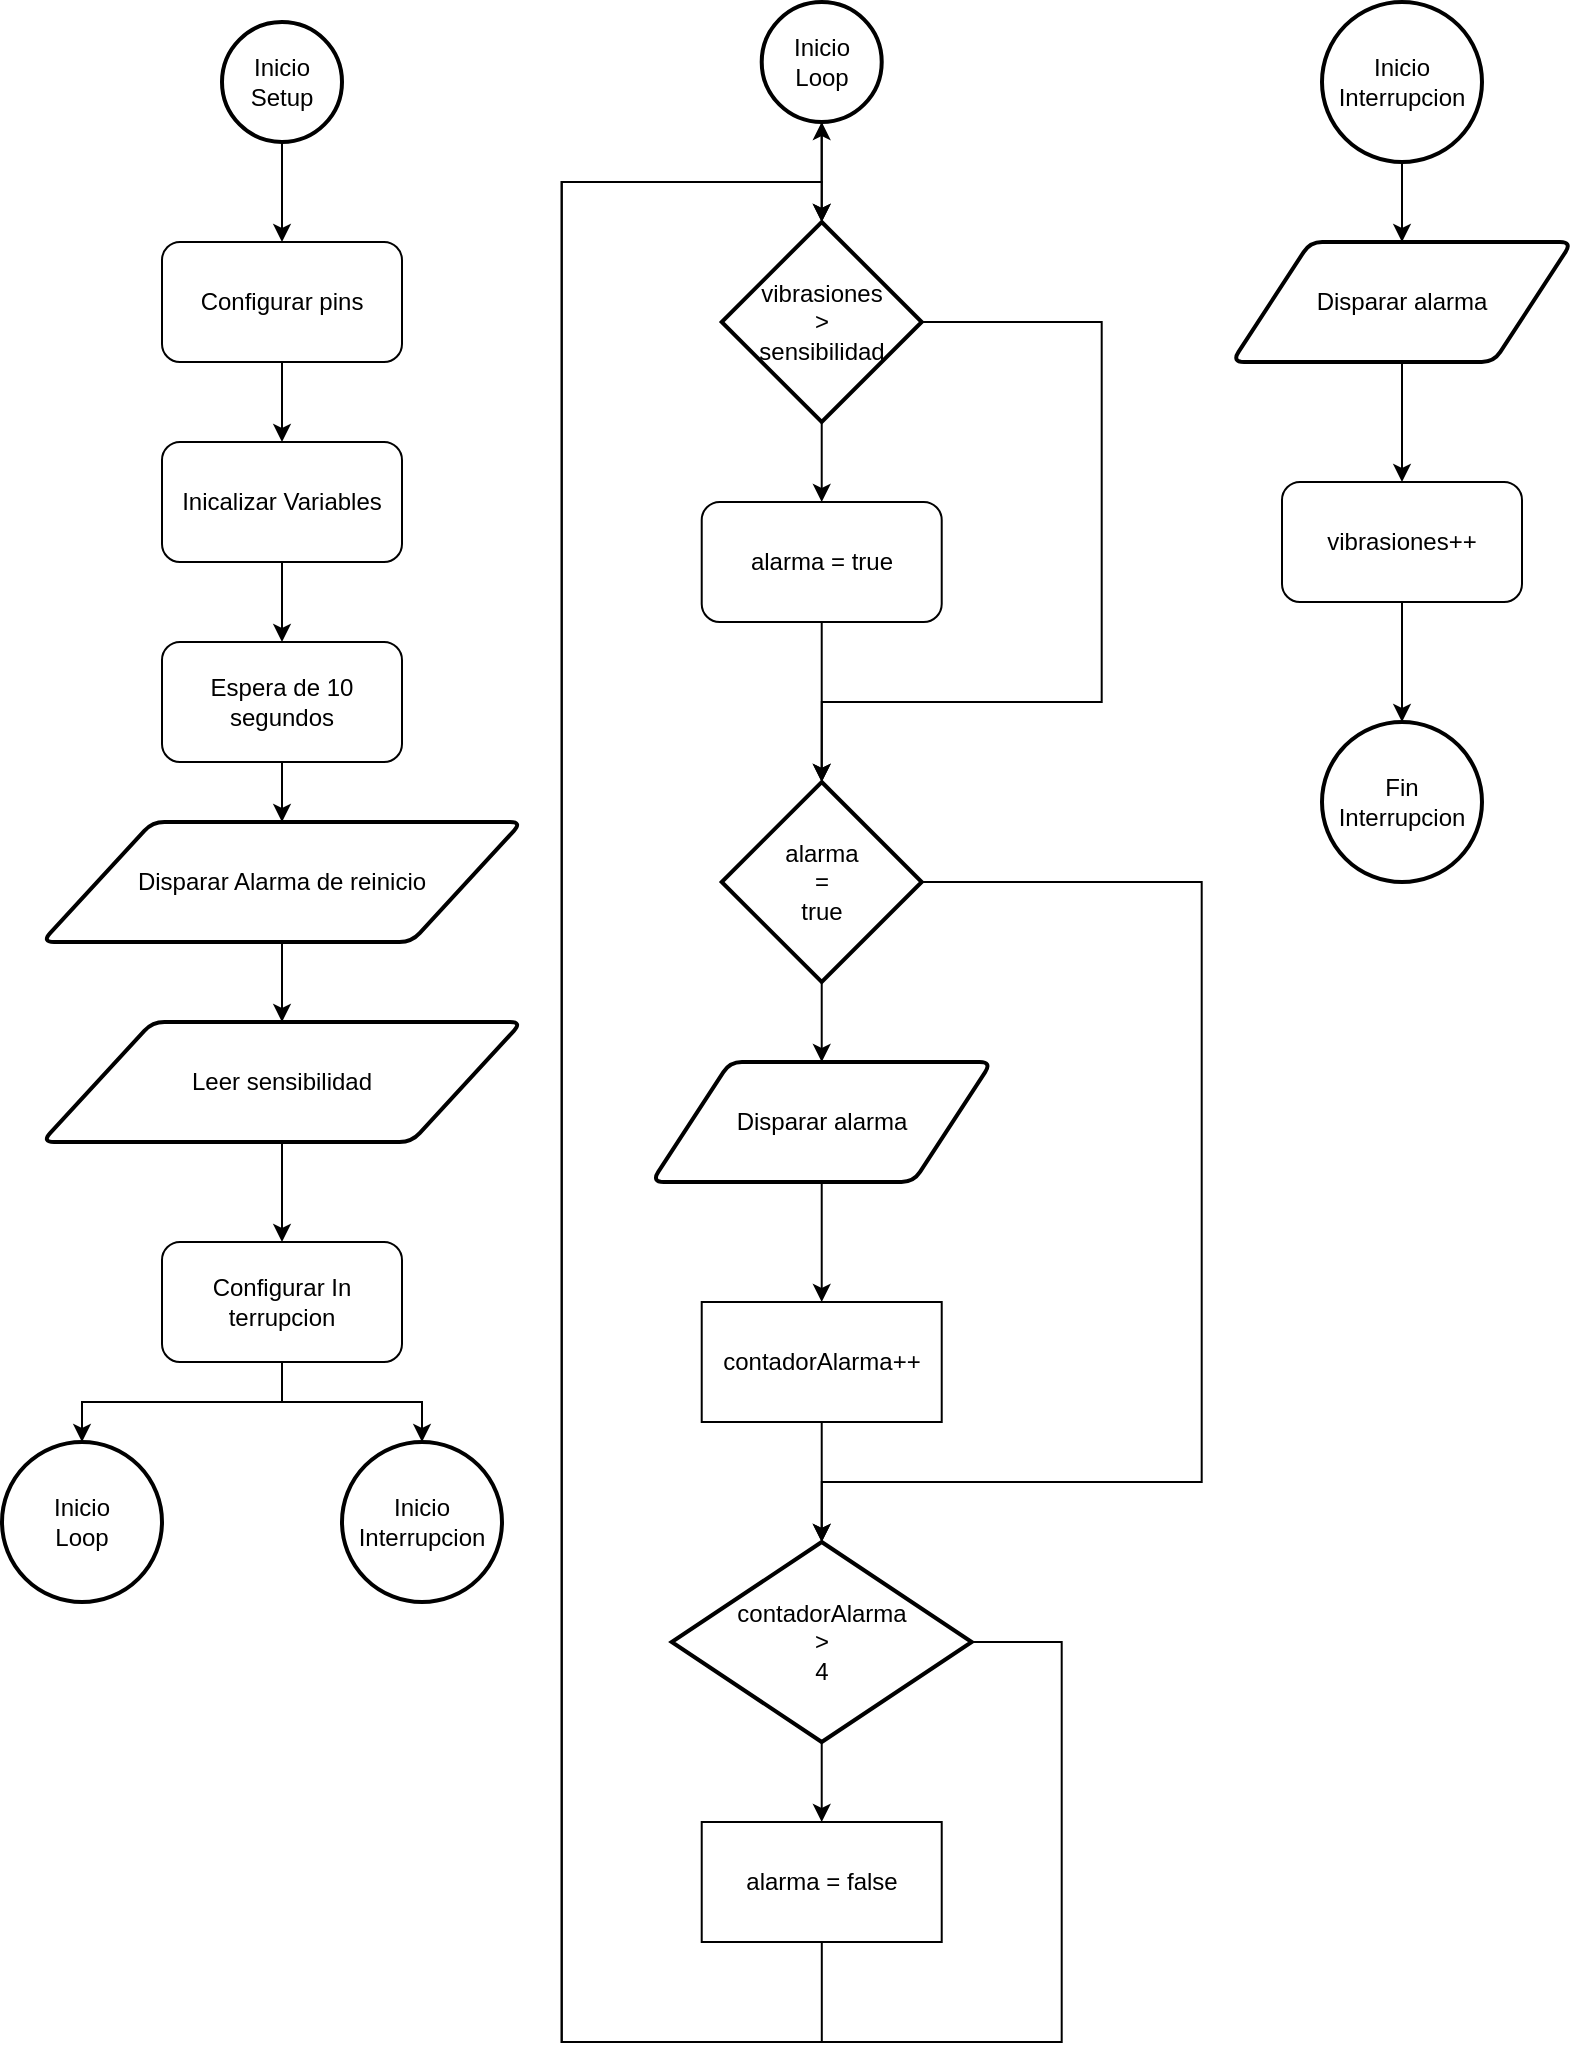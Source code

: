<mxfile version="20.7.4" type="device"><diagram id="UntgqECXFvRxFrdLfsDa" name="Page-1"><mxGraphModel dx="1545" dy="1225" grid="1" gridSize="10" guides="1" tooltips="1" connect="1" arrows="1" fold="1" page="1" pageScale="1" pageWidth="850" pageHeight="1100" math="0" shadow="0"><root><mxCell id="0"/><mxCell id="1" parent="0"/><mxCell id="jO3Yo5qp2J_IuVRcm4Ra-3" value="" style="edgeStyle=orthogonalEdgeStyle;rounded=0;orthogonalLoop=1;jettySize=auto;html=1;entryX=0.5;entryY=0;entryDx=0;entryDy=0;" edge="1" parent="1" source="8iZtHXji84iOWy4XLgpH-1" target="jO3Yo5qp2J_IuVRcm4Ra-6"><mxGeometry relative="1" as="geometry"><mxPoint x="160" y="160" as="targetPoint"/></mxGeometry></mxCell><mxCell id="8iZtHXji84iOWy4XLgpH-1" value="Inicio&lt;br&gt;Setup" style="strokeWidth=2;html=1;shape=mxgraph.flowchart.start_1;whiteSpace=wrap;" parent="1" vertex="1"><mxGeometry x="130" y="50" width="60" height="60" as="geometry"/></mxCell><mxCell id="jO3Yo5qp2J_IuVRcm4Ra-8" value="" style="edgeStyle=orthogonalEdgeStyle;rounded=0;orthogonalLoop=1;jettySize=auto;html=1;" edge="1" parent="1" source="jO3Yo5qp2J_IuVRcm4Ra-6" target="jO3Yo5qp2J_IuVRcm4Ra-7"><mxGeometry relative="1" as="geometry"/></mxCell><mxCell id="jO3Yo5qp2J_IuVRcm4Ra-6" value="Configurar pins" style="rounded=1;whiteSpace=wrap;html=1;" vertex="1" parent="1"><mxGeometry x="100" y="160" width="120" height="60" as="geometry"/></mxCell><mxCell id="jO3Yo5qp2J_IuVRcm4Ra-13" value="" style="edgeStyle=orthogonalEdgeStyle;rounded=0;orthogonalLoop=1;jettySize=auto;html=1;" edge="1" parent="1" source="jO3Yo5qp2J_IuVRcm4Ra-7" target="jO3Yo5qp2J_IuVRcm4Ra-12"><mxGeometry relative="1" as="geometry"/></mxCell><mxCell id="jO3Yo5qp2J_IuVRcm4Ra-7" value="Inicalizar Variables" style="rounded=1;whiteSpace=wrap;html=1;" vertex="1" parent="1"><mxGeometry x="100" y="260" width="120" height="60" as="geometry"/></mxCell><mxCell id="jO3Yo5qp2J_IuVRcm4Ra-53" style="edgeStyle=orthogonalEdgeStyle;rounded=0;orthogonalLoop=1;jettySize=auto;html=1;entryX=0.5;entryY=0;entryDx=0;entryDy=0;" edge="1" parent="1" source="jO3Yo5qp2J_IuVRcm4Ra-10" target="jO3Yo5qp2J_IuVRcm4Ra-52"><mxGeometry relative="1" as="geometry"/></mxCell><mxCell id="jO3Yo5qp2J_IuVRcm4Ra-10" value="Disparar Alarma de reinicio" style="shape=parallelogram;html=1;strokeWidth=2;perimeter=parallelogramPerimeter;whiteSpace=wrap;rounded=1;arcSize=12;size=0.23;" vertex="1" parent="1"><mxGeometry x="40" y="450" width="240" height="60" as="geometry"/></mxCell><mxCell id="jO3Yo5qp2J_IuVRcm4Ra-20" style="edgeStyle=orthogonalEdgeStyle;rounded=0;orthogonalLoop=1;jettySize=auto;html=1;entryX=0.5;entryY=0;entryDx=0;entryDy=0;" edge="1" parent="1" source="jO3Yo5qp2J_IuVRcm4Ra-12" target="jO3Yo5qp2J_IuVRcm4Ra-10"><mxGeometry relative="1" as="geometry"/></mxCell><mxCell id="jO3Yo5qp2J_IuVRcm4Ra-12" value="Espera de 10 segundos" style="rounded=1;whiteSpace=wrap;html=1;" vertex="1" parent="1"><mxGeometry x="100" y="360" width="120" height="60" as="geometry"/></mxCell><mxCell id="jO3Yo5qp2J_IuVRcm4Ra-18" value="" style="edgeStyle=orthogonalEdgeStyle;rounded=0;orthogonalLoop=1;jettySize=auto;html=1;entryX=0.5;entryY=0;entryDx=0;entryDy=0;entryPerimeter=0;" edge="1" parent="1" source="jO3Yo5qp2J_IuVRcm4Ra-15" target="jO3Yo5qp2J_IuVRcm4Ra-19"><mxGeometry relative="1" as="geometry"><mxPoint x="160" y="780" as="targetPoint"/></mxGeometry></mxCell><mxCell id="jO3Yo5qp2J_IuVRcm4Ra-51" style="edgeStyle=orthogonalEdgeStyle;rounded=0;orthogonalLoop=1;jettySize=auto;html=1;entryX=0.5;entryY=0;entryDx=0;entryDy=0;entryPerimeter=0;" edge="1" parent="1" source="jO3Yo5qp2J_IuVRcm4Ra-15" target="jO3Yo5qp2J_IuVRcm4Ra-50"><mxGeometry relative="1" as="geometry"/></mxCell><mxCell id="jO3Yo5qp2J_IuVRcm4Ra-15" value="Configurar In terrupcion" style="rounded=1;whiteSpace=wrap;html=1;" vertex="1" parent="1"><mxGeometry x="100" y="660" width="120" height="60" as="geometry"/></mxCell><mxCell id="jO3Yo5qp2J_IuVRcm4Ra-19" value="Inicio&lt;br&gt;Loop" style="strokeWidth=2;html=1;shape=mxgraph.flowchart.start_2;whiteSpace=wrap;" vertex="1" parent="1"><mxGeometry x="20" y="760" width="80" height="80" as="geometry"/></mxCell><mxCell id="jO3Yo5qp2J_IuVRcm4Ra-27" style="edgeStyle=orthogonalEdgeStyle;rounded=0;orthogonalLoop=1;jettySize=auto;html=1;entryX=0.5;entryY=0;entryDx=0;entryDy=0;entryPerimeter=0;" edge="1" parent="1" source="jO3Yo5qp2J_IuVRcm4Ra-22" target="jO3Yo5qp2J_IuVRcm4Ra-26"><mxGeometry relative="1" as="geometry"/></mxCell><mxCell id="jO3Yo5qp2J_IuVRcm4Ra-22" value="Inicio&lt;br&gt;Loop" style="strokeWidth=2;html=1;shape=mxgraph.flowchart.start_2;whiteSpace=wrap;" vertex="1" parent="1"><mxGeometry x="399.86" y="40" width="60" height="60" as="geometry"/></mxCell><mxCell id="jO3Yo5qp2J_IuVRcm4Ra-46" style="edgeStyle=orthogonalEdgeStyle;rounded=0;orthogonalLoop=1;jettySize=auto;html=1;entryX=0.5;entryY=0;entryDx=0;entryDy=0;" edge="1" parent="1" source="jO3Yo5qp2J_IuVRcm4Ra-23" target="jO3Yo5qp2J_IuVRcm4Ra-45"><mxGeometry relative="1" as="geometry"/></mxCell><mxCell id="jO3Yo5qp2J_IuVRcm4Ra-23" value="Inicio&lt;br&gt;Interrupcion" style="strokeWidth=2;html=1;shape=mxgraph.flowchart.start_2;whiteSpace=wrap;" vertex="1" parent="1"><mxGeometry x="680" y="40" width="80" height="80" as="geometry"/></mxCell><mxCell id="jO3Yo5qp2J_IuVRcm4Ra-29" style="edgeStyle=orthogonalEdgeStyle;rounded=0;orthogonalLoop=1;jettySize=auto;html=1;entryX=0.5;entryY=0;entryDx=0;entryDy=0;" edge="1" parent="1" source="jO3Yo5qp2J_IuVRcm4Ra-26" target="jO3Yo5qp2J_IuVRcm4Ra-28"><mxGeometry relative="1" as="geometry"/></mxCell><mxCell id="jO3Yo5qp2J_IuVRcm4Ra-32" style="edgeStyle=orthogonalEdgeStyle;rounded=0;orthogonalLoop=1;jettySize=auto;html=1;entryX=0.5;entryY=0;entryDx=0;entryDy=0;entryPerimeter=0;" edge="1" parent="1" source="jO3Yo5qp2J_IuVRcm4Ra-26" target="jO3Yo5qp2J_IuVRcm4Ra-30"><mxGeometry relative="1" as="geometry"><Array as="points"><mxPoint x="569.86" y="200"/><mxPoint x="569.86" y="390"/></Array></mxGeometry></mxCell><mxCell id="jO3Yo5qp2J_IuVRcm4Ra-26" value="vibrasiones&lt;br&gt;&amp;gt;&lt;br&gt;sensibilidad" style="strokeWidth=2;html=1;shape=mxgraph.flowchart.decision;whiteSpace=wrap;" vertex="1" parent="1"><mxGeometry x="379.86" y="150" width="100" height="100" as="geometry"/></mxCell><mxCell id="jO3Yo5qp2J_IuVRcm4Ra-31" value="" style="edgeStyle=orthogonalEdgeStyle;rounded=0;orthogonalLoop=1;jettySize=auto;html=1;" edge="1" parent="1" source="jO3Yo5qp2J_IuVRcm4Ra-28" target="jO3Yo5qp2J_IuVRcm4Ra-30"><mxGeometry relative="1" as="geometry"/></mxCell><mxCell id="jO3Yo5qp2J_IuVRcm4Ra-28" value="alarma = true" style="rounded=1;whiteSpace=wrap;html=1;" vertex="1" parent="1"><mxGeometry x="369.86" y="290" width="120" height="60" as="geometry"/></mxCell><mxCell id="jO3Yo5qp2J_IuVRcm4Ra-34" style="edgeStyle=orthogonalEdgeStyle;rounded=0;orthogonalLoop=1;jettySize=auto;html=1;entryX=0.5;entryY=0;entryDx=0;entryDy=0;" edge="1" parent="1" source="jO3Yo5qp2J_IuVRcm4Ra-30" target="jO3Yo5qp2J_IuVRcm4Ra-33"><mxGeometry relative="1" as="geometry"/></mxCell><mxCell id="jO3Yo5qp2J_IuVRcm4Ra-41" style="edgeStyle=orthogonalEdgeStyle;rounded=0;orthogonalLoop=1;jettySize=auto;html=1;entryX=0.5;entryY=0;entryDx=0;entryDy=0;entryPerimeter=0;" edge="1" parent="1" source="jO3Yo5qp2J_IuVRcm4Ra-30" target="jO3Yo5qp2J_IuVRcm4Ra-37"><mxGeometry relative="1" as="geometry"><Array as="points"><mxPoint x="619.86" y="480"/><mxPoint x="619.86" y="780"/><mxPoint x="429.86" y="780"/></Array></mxGeometry></mxCell><mxCell id="jO3Yo5qp2J_IuVRcm4Ra-30" value="alarma&lt;br&gt;=&lt;br&gt;true" style="strokeWidth=2;html=1;shape=mxgraph.flowchart.decision;whiteSpace=wrap;" vertex="1" parent="1"><mxGeometry x="379.86" y="430" width="100" height="100" as="geometry"/></mxCell><mxCell id="jO3Yo5qp2J_IuVRcm4Ra-36" style="edgeStyle=orthogonalEdgeStyle;rounded=0;orthogonalLoop=1;jettySize=auto;html=1;entryX=0.5;entryY=0;entryDx=0;entryDy=0;" edge="1" parent="1" source="jO3Yo5qp2J_IuVRcm4Ra-33" target="jO3Yo5qp2J_IuVRcm4Ra-35"><mxGeometry relative="1" as="geometry"/></mxCell><mxCell id="jO3Yo5qp2J_IuVRcm4Ra-33" value="Disparar alarma" style="shape=parallelogram;html=1;strokeWidth=2;perimeter=parallelogramPerimeter;whiteSpace=wrap;rounded=1;arcSize=12;size=0.23;" vertex="1" parent="1"><mxGeometry x="344.86" y="570" width="170" height="60" as="geometry"/></mxCell><mxCell id="jO3Yo5qp2J_IuVRcm4Ra-38" value="" style="edgeStyle=orthogonalEdgeStyle;rounded=0;orthogonalLoop=1;jettySize=auto;html=1;" edge="1" parent="1" source="jO3Yo5qp2J_IuVRcm4Ra-35" target="jO3Yo5qp2J_IuVRcm4Ra-37"><mxGeometry relative="1" as="geometry"/></mxCell><mxCell id="jO3Yo5qp2J_IuVRcm4Ra-35" value="contadorAlarma++" style="rounded=0;whiteSpace=wrap;html=1;" vertex="1" parent="1"><mxGeometry x="369.86" y="690" width="120" height="60" as="geometry"/></mxCell><mxCell id="jO3Yo5qp2J_IuVRcm4Ra-40" value="" style="edgeStyle=orthogonalEdgeStyle;rounded=0;orthogonalLoop=1;jettySize=auto;html=1;" edge="1" parent="1" source="jO3Yo5qp2J_IuVRcm4Ra-37" target="jO3Yo5qp2J_IuVRcm4Ra-39"><mxGeometry relative="1" as="geometry"/></mxCell><mxCell id="jO3Yo5qp2J_IuVRcm4Ra-43" style="edgeStyle=orthogonalEdgeStyle;rounded=0;orthogonalLoop=1;jettySize=auto;html=1;" edge="1" parent="1" source="jO3Yo5qp2J_IuVRcm4Ra-37" target="jO3Yo5qp2J_IuVRcm4Ra-22"><mxGeometry relative="1" as="geometry"><Array as="points"><mxPoint x="549.86" y="860"/><mxPoint x="549.86" y="1060"/><mxPoint x="299.86" y="1060"/><mxPoint x="299.86" y="130"/><mxPoint x="429.86" y="130"/></Array></mxGeometry></mxCell><mxCell id="jO3Yo5qp2J_IuVRcm4Ra-37" value="contadorAlarma&lt;br&gt;&amp;gt;&lt;br&gt;4" style="strokeWidth=2;html=1;shape=mxgraph.flowchart.decision;whiteSpace=wrap;" vertex="1" parent="1"><mxGeometry x="354.86" y="810" width="150" height="100" as="geometry"/></mxCell><mxCell id="jO3Yo5qp2J_IuVRcm4Ra-42" style="edgeStyle=orthogonalEdgeStyle;rounded=0;orthogonalLoop=1;jettySize=auto;html=1;entryX=0.5;entryY=0;entryDx=0;entryDy=0;entryPerimeter=0;" edge="1" parent="1" source="jO3Yo5qp2J_IuVRcm4Ra-39" target="jO3Yo5qp2J_IuVRcm4Ra-26"><mxGeometry relative="1" as="geometry"><Array as="points"><mxPoint x="429.86" y="1060"/><mxPoint x="299.86" y="1060"/><mxPoint x="299.86" y="130"/><mxPoint x="429.86" y="130"/></Array></mxGeometry></mxCell><mxCell id="jO3Yo5qp2J_IuVRcm4Ra-39" value="alarma = false" style="rounded=0;whiteSpace=wrap;html=1;" vertex="1" parent="1"><mxGeometry x="369.86" y="950" width="120" height="60" as="geometry"/></mxCell><mxCell id="jO3Yo5qp2J_IuVRcm4Ra-49" style="edgeStyle=orthogonalEdgeStyle;rounded=0;orthogonalLoop=1;jettySize=auto;html=1;entryX=0.5;entryY=0;entryDx=0;entryDy=0;entryPerimeter=0;" edge="1" parent="1" source="jO3Yo5qp2J_IuVRcm4Ra-44" target="jO3Yo5qp2J_IuVRcm4Ra-47"><mxGeometry relative="1" as="geometry"/></mxCell><mxCell id="jO3Yo5qp2J_IuVRcm4Ra-44" value="vibrasiones++" style="rounded=1;whiteSpace=wrap;html=1;" vertex="1" parent="1"><mxGeometry x="660" y="280" width="120" height="60" as="geometry"/></mxCell><mxCell id="jO3Yo5qp2J_IuVRcm4Ra-48" style="edgeStyle=orthogonalEdgeStyle;rounded=0;orthogonalLoop=1;jettySize=auto;html=1;entryX=0.5;entryY=0;entryDx=0;entryDy=0;" edge="1" parent="1" source="jO3Yo5qp2J_IuVRcm4Ra-45" target="jO3Yo5qp2J_IuVRcm4Ra-44"><mxGeometry relative="1" as="geometry"/></mxCell><mxCell id="jO3Yo5qp2J_IuVRcm4Ra-45" value="Disparar alarma" style="shape=parallelogram;html=1;strokeWidth=2;perimeter=parallelogramPerimeter;whiteSpace=wrap;rounded=1;arcSize=12;size=0.23;" vertex="1" parent="1"><mxGeometry x="635" y="160" width="170" height="60" as="geometry"/></mxCell><mxCell id="jO3Yo5qp2J_IuVRcm4Ra-47" value="Fin&lt;br&gt;Interrupcion" style="strokeWidth=2;html=1;shape=mxgraph.flowchart.start_2;whiteSpace=wrap;" vertex="1" parent="1"><mxGeometry x="680" y="400" width="80" height="80" as="geometry"/></mxCell><mxCell id="jO3Yo5qp2J_IuVRcm4Ra-50" value="Inicio&lt;br&gt;Interrupcion" style="strokeWidth=2;html=1;shape=mxgraph.flowchart.start_2;whiteSpace=wrap;" vertex="1" parent="1"><mxGeometry x="190" y="760" width="80" height="80" as="geometry"/></mxCell><mxCell id="jO3Yo5qp2J_IuVRcm4Ra-54" style="edgeStyle=orthogonalEdgeStyle;rounded=0;orthogonalLoop=1;jettySize=auto;html=1;" edge="1" parent="1" source="jO3Yo5qp2J_IuVRcm4Ra-52" target="jO3Yo5qp2J_IuVRcm4Ra-15"><mxGeometry relative="1" as="geometry"/></mxCell><mxCell id="jO3Yo5qp2J_IuVRcm4Ra-52" value="Leer sensibilidad" style="shape=parallelogram;html=1;strokeWidth=2;perimeter=parallelogramPerimeter;whiteSpace=wrap;rounded=1;arcSize=12;size=0.23;" vertex="1" parent="1"><mxGeometry x="40" y="550" width="240" height="60" as="geometry"/></mxCell></root></mxGraphModel></diagram></mxfile>